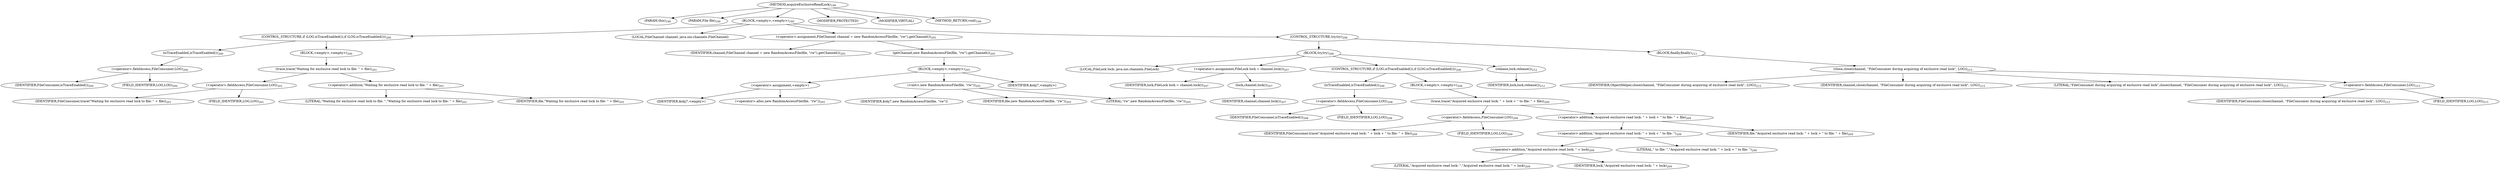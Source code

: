 digraph "acquireExclusiveReadLock" {  
"448" [label = <(METHOD,acquireExclusiveReadLock)<SUB>199</SUB>> ]
"449" [label = <(PARAM,this)<SUB>199</SUB>> ]
"450" [label = <(PARAM,File file)<SUB>199</SUB>> ]
"451" [label = <(BLOCK,&lt;empty&gt;,&lt;empty&gt;)<SUB>199</SUB>> ]
"452" [label = <(CONTROL_STRUCTURE,if (LOG.isTraceEnabled()),if (LOG.isTraceEnabled()))<SUB>200</SUB>> ]
"453" [label = <(isTraceEnabled,isTraceEnabled())<SUB>200</SUB>> ]
"454" [label = <(&lt;operator&gt;.fieldAccess,FileConsumer.LOG)<SUB>200</SUB>> ]
"455" [label = <(IDENTIFIER,FileConsumer,isTraceEnabled())<SUB>200</SUB>> ]
"456" [label = <(FIELD_IDENTIFIER,LOG,LOG)<SUB>200</SUB>> ]
"457" [label = <(BLOCK,&lt;empty&gt;,&lt;empty&gt;)<SUB>200</SUB>> ]
"458" [label = <(trace,trace(&quot;Waiting for exclusive read lock to file: &quot; + file))<SUB>201</SUB>> ]
"459" [label = <(&lt;operator&gt;.fieldAccess,FileConsumer.LOG)<SUB>201</SUB>> ]
"460" [label = <(IDENTIFIER,FileConsumer,trace(&quot;Waiting for exclusive read lock to file: &quot; + file))<SUB>201</SUB>> ]
"461" [label = <(FIELD_IDENTIFIER,LOG,LOG)<SUB>201</SUB>> ]
"462" [label = <(&lt;operator&gt;.addition,&quot;Waiting for exclusive read lock to file: &quot; + file)<SUB>201</SUB>> ]
"463" [label = <(LITERAL,&quot;Waiting for exclusive read lock to file: &quot;,&quot;Waiting for exclusive read lock to file: &quot; + file)<SUB>201</SUB>> ]
"464" [label = <(IDENTIFIER,file,&quot;Waiting for exclusive read lock to file: &quot; + file)<SUB>201</SUB>> ]
"465" [label = <(LOCAL,FileChannel channel: java.nio.channels.FileChannel)> ]
"466" [label = <(&lt;operator&gt;.assignment,FileChannel channel = new RandomAccessFile(file, &quot;rw&quot;).getChannel())<SUB>205</SUB>> ]
"467" [label = <(IDENTIFIER,channel,FileChannel channel = new RandomAccessFile(file, &quot;rw&quot;).getChannel())<SUB>205</SUB>> ]
"468" [label = <(getChannel,new RandomAccessFile(file, &quot;rw&quot;).getChannel())<SUB>205</SUB>> ]
"469" [label = <(BLOCK,&lt;empty&gt;,&lt;empty&gt;)<SUB>205</SUB>> ]
"470" [label = <(&lt;operator&gt;.assignment,&lt;empty&gt;)> ]
"471" [label = <(IDENTIFIER,$obj7,&lt;empty&gt;)> ]
"472" [label = <(&lt;operator&gt;.alloc,new RandomAccessFile(file, &quot;rw&quot;))<SUB>205</SUB>> ]
"473" [label = <(&lt;init&gt;,new RandomAccessFile(file, &quot;rw&quot;))<SUB>205</SUB>> ]
"474" [label = <(IDENTIFIER,$obj7,new RandomAccessFile(file, &quot;rw&quot;))> ]
"475" [label = <(IDENTIFIER,file,new RandomAccessFile(file, &quot;rw&quot;))<SUB>205</SUB>> ]
"476" [label = <(LITERAL,&quot;rw&quot;,new RandomAccessFile(file, &quot;rw&quot;))<SUB>205</SUB>> ]
"477" [label = <(IDENTIFIER,$obj7,&lt;empty&gt;)> ]
"478" [label = <(CONTROL_STRUCTURE,try,try)<SUB>206</SUB>> ]
"479" [label = <(BLOCK,try,try)<SUB>206</SUB>> ]
"480" [label = <(LOCAL,FileLock lock: java.nio.channels.FileLock)> ]
"481" [label = <(&lt;operator&gt;.assignment,FileLock lock = channel.lock())<SUB>207</SUB>> ]
"482" [label = <(IDENTIFIER,lock,FileLock lock = channel.lock())<SUB>207</SUB>> ]
"483" [label = <(lock,channel.lock())<SUB>207</SUB>> ]
"484" [label = <(IDENTIFIER,channel,channel.lock())<SUB>207</SUB>> ]
"485" [label = <(CONTROL_STRUCTURE,if (LOG.isTraceEnabled()),if (LOG.isTraceEnabled()))<SUB>208</SUB>> ]
"486" [label = <(isTraceEnabled,isTraceEnabled())<SUB>208</SUB>> ]
"487" [label = <(&lt;operator&gt;.fieldAccess,FileConsumer.LOG)<SUB>208</SUB>> ]
"488" [label = <(IDENTIFIER,FileConsumer,isTraceEnabled())<SUB>208</SUB>> ]
"489" [label = <(FIELD_IDENTIFIER,LOG,LOG)<SUB>208</SUB>> ]
"490" [label = <(BLOCK,&lt;empty&gt;,&lt;empty&gt;)<SUB>208</SUB>> ]
"491" [label = <(trace,trace(&quot;Acquired exclusive read lock: &quot; + lock + &quot; to file: &quot; + file))<SUB>209</SUB>> ]
"492" [label = <(&lt;operator&gt;.fieldAccess,FileConsumer.LOG)<SUB>209</SUB>> ]
"493" [label = <(IDENTIFIER,FileConsumer,trace(&quot;Acquired exclusive read lock: &quot; + lock + &quot; to file: &quot; + file))<SUB>209</SUB>> ]
"494" [label = <(FIELD_IDENTIFIER,LOG,LOG)<SUB>209</SUB>> ]
"495" [label = <(&lt;operator&gt;.addition,&quot;Acquired exclusive read lock: &quot; + lock + &quot; to file: &quot; + file)<SUB>209</SUB>> ]
"496" [label = <(&lt;operator&gt;.addition,&quot;Acquired exclusive read lock: &quot; + lock + &quot; to file: &quot;)<SUB>209</SUB>> ]
"497" [label = <(&lt;operator&gt;.addition,&quot;Acquired exclusive read lock: &quot; + lock)<SUB>209</SUB>> ]
"498" [label = <(LITERAL,&quot;Acquired exclusive read lock: &quot;,&quot;Acquired exclusive read lock: &quot; + lock)<SUB>209</SUB>> ]
"499" [label = <(IDENTIFIER,lock,&quot;Acquired exclusive read lock: &quot; + lock)<SUB>209</SUB>> ]
"500" [label = <(LITERAL,&quot; to file: &quot;,&quot;Acquired exclusive read lock: &quot; + lock + &quot; to file: &quot;)<SUB>209</SUB>> ]
"501" [label = <(IDENTIFIER,file,&quot;Acquired exclusive read lock: &quot; + lock + &quot; to file: &quot; + file)<SUB>209</SUB>> ]
"502" [label = <(release,lock.release())<SUB>212</SUB>> ]
"503" [label = <(IDENTIFIER,lock,lock.release())<SUB>212</SUB>> ]
"504" [label = <(BLOCK,finally,finally)<SUB>213</SUB>> ]
"505" [label = <(close,close(channel, &quot;FileConsumer during acquiring of exclusive read lock&quot;, LOG))<SUB>215</SUB>> ]
"506" [label = <(IDENTIFIER,ObjectHelper,close(channel, &quot;FileConsumer during acquiring of exclusive read lock&quot;, LOG))<SUB>215</SUB>> ]
"507" [label = <(IDENTIFIER,channel,close(channel, &quot;FileConsumer during acquiring of exclusive read lock&quot;, LOG))<SUB>215</SUB>> ]
"508" [label = <(LITERAL,&quot;FileConsumer during acquiring of exclusive read lock&quot;,close(channel, &quot;FileConsumer during acquiring of exclusive read lock&quot;, LOG))<SUB>215</SUB>> ]
"509" [label = <(&lt;operator&gt;.fieldAccess,FileConsumer.LOG)<SUB>215</SUB>> ]
"510" [label = <(IDENTIFIER,FileConsumer,close(channel, &quot;FileConsumer during acquiring of exclusive read lock&quot;, LOG))<SUB>215</SUB>> ]
"511" [label = <(FIELD_IDENTIFIER,LOG,LOG)<SUB>215</SUB>> ]
"512" [label = <(MODIFIER,PROTECTED)> ]
"513" [label = <(MODIFIER,VIRTUAL)> ]
"514" [label = <(METHOD_RETURN,void)<SUB>199</SUB>> ]
  "448" -> "449" 
  "448" -> "450" 
  "448" -> "451" 
  "448" -> "512" 
  "448" -> "513" 
  "448" -> "514" 
  "451" -> "452" 
  "451" -> "465" 
  "451" -> "466" 
  "451" -> "478" 
  "452" -> "453" 
  "452" -> "457" 
  "453" -> "454" 
  "454" -> "455" 
  "454" -> "456" 
  "457" -> "458" 
  "458" -> "459" 
  "458" -> "462" 
  "459" -> "460" 
  "459" -> "461" 
  "462" -> "463" 
  "462" -> "464" 
  "466" -> "467" 
  "466" -> "468" 
  "468" -> "469" 
  "469" -> "470" 
  "469" -> "473" 
  "469" -> "477" 
  "470" -> "471" 
  "470" -> "472" 
  "473" -> "474" 
  "473" -> "475" 
  "473" -> "476" 
  "478" -> "479" 
  "478" -> "504" 
  "479" -> "480" 
  "479" -> "481" 
  "479" -> "485" 
  "479" -> "502" 
  "481" -> "482" 
  "481" -> "483" 
  "483" -> "484" 
  "485" -> "486" 
  "485" -> "490" 
  "486" -> "487" 
  "487" -> "488" 
  "487" -> "489" 
  "490" -> "491" 
  "491" -> "492" 
  "491" -> "495" 
  "492" -> "493" 
  "492" -> "494" 
  "495" -> "496" 
  "495" -> "501" 
  "496" -> "497" 
  "496" -> "500" 
  "497" -> "498" 
  "497" -> "499" 
  "502" -> "503" 
  "504" -> "505" 
  "505" -> "506" 
  "505" -> "507" 
  "505" -> "508" 
  "505" -> "509" 
  "509" -> "510" 
  "509" -> "511" 
}
